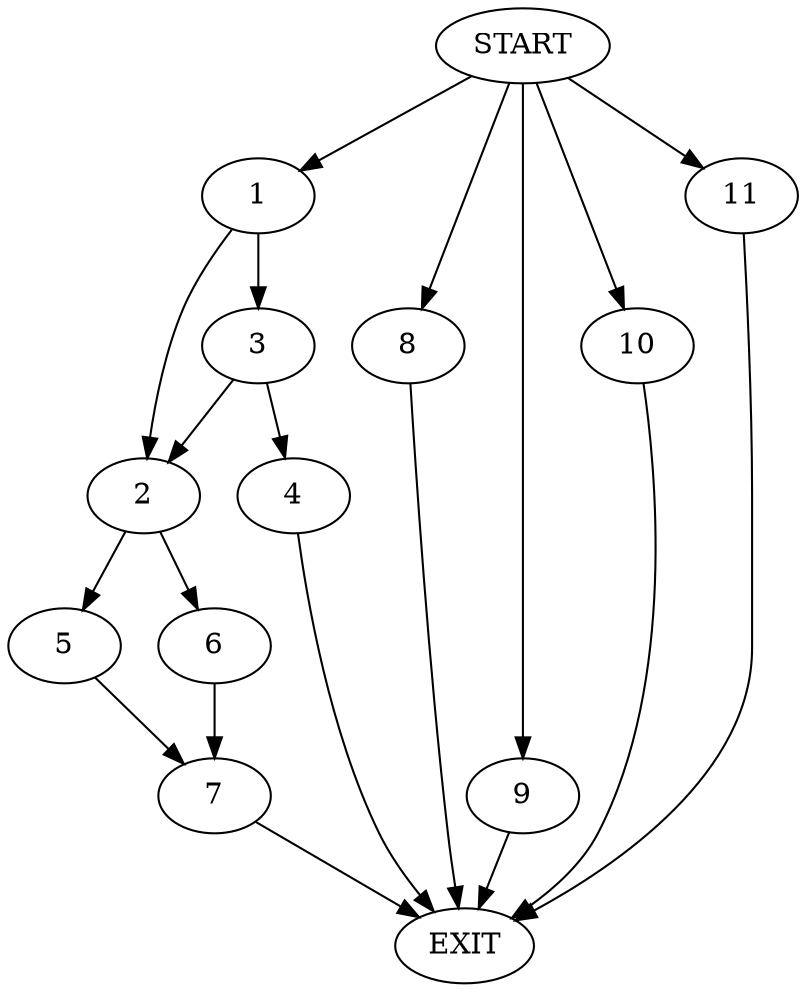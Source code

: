 digraph {
0 [label="START"]
12 [label="EXIT"]
0 -> 1
1 -> 2
1 -> 3
3 -> 2
3 -> 4
2 -> 5
2 -> 6
4 -> 12
5 -> 7
6 -> 7
7 -> 12
0 -> 8
8 -> 12
0 -> 9
9 -> 12
0 -> 10
10 -> 12
0 -> 11
11 -> 12
}
